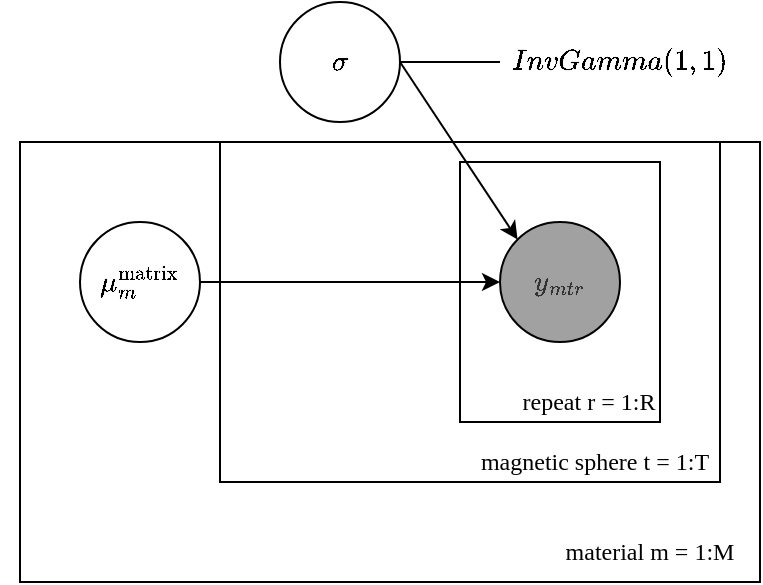 <mxfile version="19.0.3" type="device"><diagram id="iv2UC1KOEEdznadAey4h" name="Page-1"><mxGraphModel dx="1101" dy="1024" grid="1" gridSize="10" guides="1" tooltips="1" connect="1" arrows="1" fold="1" page="1" pageScale="1" pageWidth="850" pageHeight="1100" math="1" shadow="0"><root><mxCell id="0"/><mxCell id="1" parent="0"/><mxCell id="0DlpIJU7Ew5KE_kEgVrX-1" value="" style="rounded=0;whiteSpace=wrap;html=1;" parent="1" vertex="1"><mxGeometry x="300" y="410" width="370" height="220" as="geometry"/></mxCell><mxCell id="0DlpIJU7Ew5KE_kEgVrX-2" value="" style="rounded=0;whiteSpace=wrap;html=1;" parent="1" vertex="1"><mxGeometry x="400" y="410" width="250" height="170" as="geometry"/></mxCell><mxCell id="0DlpIJU7Ew5KE_kEgVrX-22" value="" style="rounded=0;whiteSpace=wrap;html=1;" parent="1" vertex="1"><mxGeometry x="520" y="420" width="100" height="130" as="geometry"/></mxCell><mxCell id="0DlpIJU7Ew5KE_kEgVrX-20" value="$$\sigma$$" style="ellipse;whiteSpace=wrap;html=1;aspect=fixed;" parent="1" vertex="1"><mxGeometry x="430" y="340" width="60" height="60" as="geometry"/></mxCell><mxCell id="0DlpIJU7Ew5KE_kEgVrX-21" value="$$y_{mtr}$$" style="ellipse;whiteSpace=wrap;html=1;aspect=fixed;fillColor=#A1A1A1;fontColor=#333333;strokeColor=#030303;" parent="1" vertex="1"><mxGeometry x="540" y="450" width="60" height="60" as="geometry"/></mxCell><mxCell id="0DlpIJU7Ew5KE_kEgVrX-50" value="" style="endArrow=classic;html=1;rounded=0;exitX=1;exitY=0.5;exitDx=0;exitDy=0;entryX=0;entryY=0;entryDx=0;entryDy=0;" parent="1" source="0DlpIJU7Ew5KE_kEgVrX-20" target="0DlpIJU7Ew5KE_kEgVrX-21" edge="1"><mxGeometry width="50" height="50" relative="1" as="geometry"><mxPoint x="340" y="200" as="sourcePoint"/><mxPoint x="390" y="150" as="targetPoint"/></mxGeometry></mxCell><mxCell id="0DlpIJU7Ew5KE_kEgVrX-51" value="repeat r = 1:R" style="text;html=1;strokeColor=none;fillColor=none;align=center;verticalAlign=middle;whiteSpace=wrap;rounded=0;dashed=1;fontFamily=latex;fontSource=http%3A%2F%2Fmirrors.ctan.org%2Ffonts%2Fcm-unicode%2Ffonts%2Fotf%2Fcmunss.otf;" parent="1" vertex="1"><mxGeometry x="537" y="525" width="95" height="30" as="geometry"/></mxCell><mxCell id="0DlpIJU7Ew5KE_kEgVrX-52" value="magnetic sphere t = 1:T" style="text;html=1;strokeColor=none;fillColor=none;align=center;verticalAlign=middle;whiteSpace=wrap;rounded=0;dashed=1;fontFamily=latex;fontSource=http%3A%2F%2Fmirrors.ctan.org%2Ffonts%2Fcm-unicode%2Ffonts%2Fotf%2Fcmunss.otf;" parent="1" vertex="1"><mxGeometry x="525" y="555" width="125" height="30" as="geometry"/></mxCell><mxCell id="YZm6kaEErxsu8Hzjiwhp-3" value="material m = 1:M" style="text;html=1;strokeColor=none;fillColor=none;align=center;verticalAlign=middle;whiteSpace=wrap;rounded=0;dashed=1;fontFamily=latex;fontSource=http%3A%2F%2Fmirrors.ctan.org%2Ffonts%2Fcm-unicode%2Ffonts%2Fotf%2Fcmunss.otf;" parent="1" vertex="1"><mxGeometry x="570" y="600" width="90" height="30" as="geometry"/></mxCell><mxCell id="YZm6kaEErxsu8Hzjiwhp-23" value="$$\mu_m^{\text{matrix}}$$" style="ellipse;whiteSpace=wrap;html=1;aspect=fixed;" parent="1" vertex="1"><mxGeometry x="330" y="450" width="60" height="60" as="geometry"/></mxCell><mxCell id="YZm6kaEErxsu8Hzjiwhp-28" value="" style="endArrow=classic;html=1;rounded=0;fontFamily=latex;fontSource=http%3A%2F%2Fmirrors.ctan.org%2Ffonts%2Fcm-unicode%2Ffonts%2Fotf%2Fcmunss.otf;fontSize=14;exitX=1;exitY=0.5;exitDx=0;exitDy=0;" parent="1" source="YZm6kaEErxsu8Hzjiwhp-23" target="0DlpIJU7Ew5KE_kEgVrX-21" edge="1"><mxGeometry width="50" height="50" relative="1" as="geometry"><mxPoint x="90" y="590" as="sourcePoint"/><mxPoint x="140" y="540" as="targetPoint"/></mxGeometry></mxCell><mxCell id="YZm6kaEErxsu8Hzjiwhp-29" value="" style="endArrow=none;html=1;rounded=0;fontFamily=latex;fontSource=http%3A%2F%2Fmirrors.ctan.org%2Ffonts%2Fcm-unicode%2Ffonts%2Fotf%2Fcmunss.otf;fontSize=14;exitX=1;exitY=0.5;exitDx=0;exitDy=0;" parent="1" source="0DlpIJU7Ew5KE_kEgVrX-20" edge="1"><mxGeometry width="50" height="50" relative="1" as="geometry"><mxPoint x="500" y="380" as="sourcePoint"/><mxPoint x="540" y="370" as="targetPoint"/></mxGeometry></mxCell><mxCell id="YZm6kaEErxsu8Hzjiwhp-30" value="$$InvGamma(1,1)$$" style="text;html=1;strokeColor=none;fillColor=none;align=center;verticalAlign=middle;whiteSpace=wrap;rounded=0;labelBorderColor=none;fontFamily=latex;fontSource=http%3A%2F%2Fmirrors.ctan.org%2Ffonts%2Fcm-unicode%2Ffonts%2Fotf%2Fcmunss.otf;fontSize=14;" parent="1" vertex="1"><mxGeometry x="570" y="355" width="60" height="30" as="geometry"/></mxCell></root></mxGraphModel></diagram></mxfile>